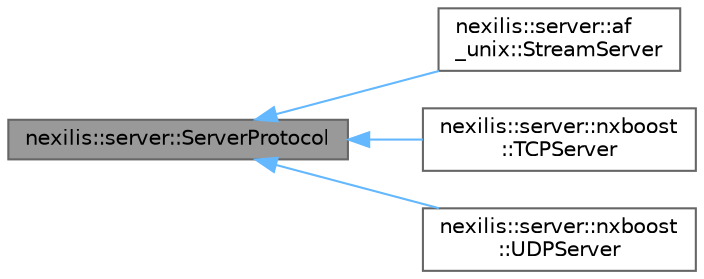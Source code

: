 digraph "nexilis::server::ServerProtocol"
{
 // LATEX_PDF_SIZE
  bgcolor="transparent";
  edge [fontname=Helvetica,fontsize=10,labelfontname=Helvetica,labelfontsize=10];
  node [fontname=Helvetica,fontsize=10,shape=box,height=0.2,width=0.4];
  rankdir="LR";
  Node1 [id="Node000001",label="nexilis::server::ServerProtocol",height=0.2,width=0.4,color="gray40", fillcolor="grey60", style="filled", fontcolor="black",tooltip=" "];
  Node1 -> Node2 [id="edge1_Node000001_Node000002",dir="back",color="steelblue1",style="solid",tooltip=" "];
  Node2 [id="Node000002",label="nexilis::server::af\l_unix::StreamServer",height=0.2,width=0.4,color="gray40", fillcolor="white", style="filled",URL="$d4/d3a/classnexilis_1_1server_1_1af__unix_1_1StreamServer.html",tooltip=" "];
  Node1 -> Node3 [id="edge2_Node000001_Node000003",dir="back",color="steelblue1",style="solid",tooltip=" "];
  Node3 [id="Node000003",label="nexilis::server::nxboost\l::TCPServer",height=0.2,width=0.4,color="gray40", fillcolor="white", style="filled",URL="$d6/d58/classnexilis_1_1server_1_1nxboost_1_1TCPServer.html",tooltip=" "];
  Node1 -> Node4 [id="edge3_Node000001_Node000004",dir="back",color="steelblue1",style="solid",tooltip=" "];
  Node4 [id="Node000004",label="nexilis::server::nxboost\l::UDPServer",height=0.2,width=0.4,color="gray40", fillcolor="white", style="filled",URL="$d0/d73/classnexilis_1_1server_1_1nxboost_1_1UDPServer.html",tooltip=" "];
}
